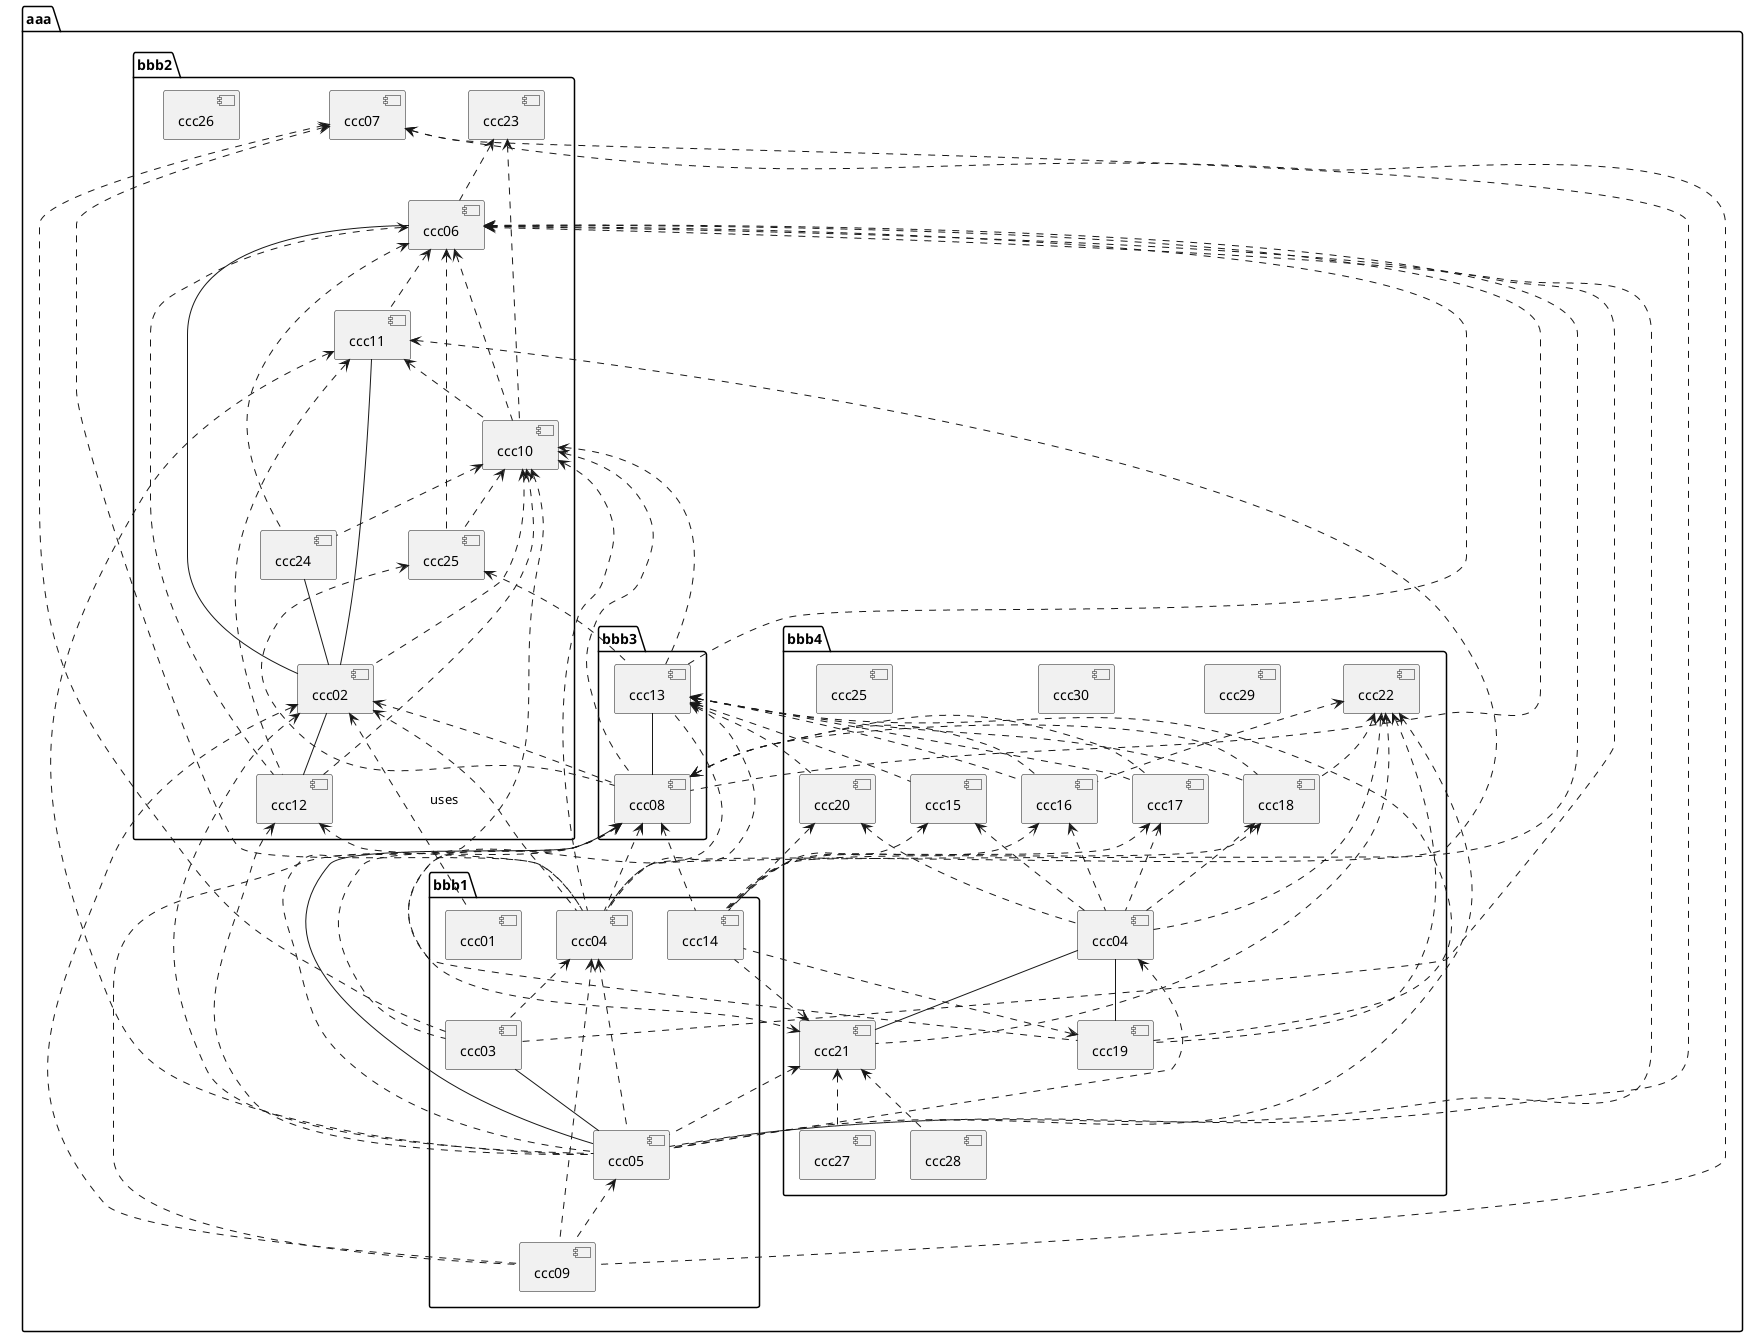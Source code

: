 {
  "sha1": "lq9fvgy92sfry5szu41zc1x9cf5kcd9",
  "insertion": {
    "when": "2024-06-03T18:59:34.422Z",
    "user": "plantuml@gmail.com"
  }
}
@startuml
set separator .
component aaa.bbb1.ccc01
component aaa.bbb2.ccc02
component aaa.bbb1.ccc03
component aaa.bbb1.ccc04
component aaa.bbb1.ccc05
component aaa.bbb2.ccc06
component aaa.bbb2.ccc07
component aaa.bbb3.ccc08
component aaa.bbb1.ccc09
component aaa.bbb2.ccc10
component aaa.bbb2.ccc11
component aaa.bbb2.ccc12
component aaa.bbb3.ccc13
component aaa.bbb1.ccc14
component aaa.bbb4.ccc15
component aaa.bbb4.ccc16
component aaa.bbb4.ccc17
component aaa.bbb4.ccc18
component aaa.bbb4.ccc19
component aaa.bbb4.ccc20
component aaa.bbb4.ccc21
component aaa.bbb4.ccc22
component aaa.bbb4.ccc04
component aaa.bbb2.ccc23
component aaa.bbb2.ccc24
component aaa.bbb2.ccc25
component aaa.bbb2.ccc02
component aaa.bbb2.ccc26
component aaa.bbb4.ccc27
component aaa.bbb4.ccc28
component aaa.bbb4.ccc29
component aaa.bbb4.ccc30
component aaa.bbb4.ccc25
aaa.bbb1.ccc03 -- aaa.bbb1.ccc05
aaa.bbb1.ccc05 -- aaa.bbb3.ccc08
aaa.bbb2.ccc06 -- aaa.bbb2.ccc02
aaa.bbb2.ccc24 -- aaa.bbb2.ccc02
aaa.bbb2.ccc11 -- aaa.bbb2.ccc02
aaa.bbb2.ccc02 -- aaa.bbb2.ccc12
aaa.bbb4.ccc04 -- aaa.bbb4.ccc19
aaa.bbb4.ccc04 -- aaa.bbb4.ccc21
aaa.bbb3.ccc13 -- aaa.bbb3.ccc08
aaa.bbb2.ccc02 <.. aaa.bbb1.ccc01 : uses
aaa.bbb1.ccc04 <.. aaa.bbb1.ccc03
aaa.bbb2.ccc06 <.. aaa.bbb1.ccc03
aaa.bbb2.ccc07 <.. aaa.bbb1.ccc03
aaa.bbb3.ccc08 <.. aaa.bbb1.ccc03
aaa.bbb1.ccc04 <.. aaa.bbb1.ccc09
aaa.bbb1.ccc04 <.. aaa.bbb1.ccc05
aaa.bbb2.ccc10 <.. aaa.bbb1.ccc04
aaa.bbb2.ccc06 <.. aaa.bbb1.ccc04
aaa.bbb2.ccc11 <.. aaa.bbb1.ccc04
aaa.bbb2.ccc02 <.. aaa.bbb1.ccc04
aaa.bbb2.ccc12 <.. aaa.bbb1.ccc04
aaa.bbb2.ccc07 <.. aaa.bbb1.ccc04
aaa.bbb3.ccc13 <.. aaa.bbb1.ccc04
aaa.bbb3.ccc08 <.. aaa.bbb1.ccc04
aaa.bbb1.ccc05 <.. aaa.bbb1.ccc09
aaa.bbb2.ccc02 <.. aaa.bbb1.ccc09
aaa.bbb2.ccc07 <.. aaa.bbb1.ccc09
aaa.bbb3.ccc08 <.. aaa.bbb1.ccc09
aaa.bbb4.ccc15 <.. aaa.bbb1.ccc14
aaa.bbb4.ccc16 <.. aaa.bbb1.ccc14
aaa.bbb4.ccc17 <.. aaa.bbb1.ccc14
aaa.bbb4.ccc18 <.. aaa.bbb1.ccc14
aaa.bbb4.ccc19 <.. aaa.bbb1.ccc14
aaa.bbb4.ccc20 <.. aaa.bbb1.ccc14
aaa.bbb4.ccc21 <.. aaa.bbb1.ccc14
aaa.bbb3.ccc08 <.. aaa.bbb1.ccc14
aaa.bbb2.ccc10 <.. aaa.bbb1.ccc05
aaa.bbb2.ccc06 <.. aaa.bbb1.ccc05
aaa.bbb2.ccc11 <.. aaa.bbb1.ccc05
aaa.bbb2.ccc02 <.. aaa.bbb1.ccc05
aaa.bbb2.ccc12 <.. aaa.bbb1.ccc05
aaa.bbb2.ccc07 <.. aaa.bbb1.ccc05
aaa.bbb4.ccc22 <.. aaa.bbb1.ccc05
aaa.bbb4.ccc04 <.. aaa.bbb1.ccc05
aaa.bbb4.ccc21 <.. aaa.bbb1.ccc05
aaa.bbb2.ccc06 <.. aaa.bbb2.ccc10
aaa.bbb2.ccc23 <.. aaa.bbb2.ccc10
aaa.bbb2.ccc10 <.. aaa.bbb2.ccc24
aaa.bbb2.ccc11 <.. aaa.bbb2.ccc10
aaa.bbb2.ccc10 <.. aaa.bbb2.ccc02
aaa.bbb2.ccc10 <.. aaa.bbb2.ccc12
aaa.bbb2.ccc10 <.. aaa.bbb2.ccc25
aaa.bbb2.ccc10 <.. aaa.bbb3.ccc13
aaa.bbb2.ccc10 <.. aaa.bbb3.ccc08
aaa.bbb2.ccc23 <.. aaa.bbb2.ccc06
aaa.bbb2.ccc06 <.. aaa.bbb2.ccc24
aaa.bbb2.ccc06 <.. aaa.bbb2.ccc11
aaa.bbb2.ccc06 <.. aaa.bbb2.ccc12
aaa.bbb2.ccc06 <.. aaa.bbb2.ccc25
aaa.bbb2.ccc06 <.. aaa.bbb3.ccc13
aaa.bbb2.ccc06 <.. aaa.bbb3.ccc08
aaa.bbb2.ccc11 <.. aaa.bbb2.ccc12
aaa.bbb2.ccc02 <.. aaa.bbb3.ccc08
aaa.bbb2.ccc25 <.. aaa.bbb3.ccc13
aaa.bbb2.ccc25 <.. aaa.bbb3.ccc08
aaa.bbb4.ccc21 <.. aaa.bbb4.ccc27
aaa.bbb4.ccc15 <.. aaa.bbb4.ccc04
aaa.bbb3.ccc13 <.. aaa.bbb4.ccc15
aaa.bbb4.ccc22 <.. aaa.bbb4.ccc04
aaa.bbb4.ccc22 <.. aaa.bbb4.ccc16
aaa.bbb4.ccc22 <.. aaa.bbb4.ccc18
aaa.bbb4.ccc22 <.. aaa.bbb4.ccc19
aaa.bbb4.ccc22 <.. aaa.bbb4.ccc21
aaa.bbb4.ccc16 <.. aaa.bbb4.ccc04
aaa.bbb4.ccc17 <.. aaa.bbb4.ccc04
aaa.bbb4.ccc18 <.. aaa.bbb4.ccc04
aaa.bbb4.ccc20 <.. aaa.bbb4.ccc04
aaa.bbb4.ccc21 <.. aaa.bbb4.ccc28
aaa.bbb3.ccc13 <.. aaa.bbb4.ccc16
aaa.bbb3.ccc08 <.. aaa.bbb4.ccc16
aaa.bbb3.ccc13 <.. aaa.bbb4.ccc17
aaa.bbb3.ccc08 <.. aaa.bbb4.ccc17
aaa.bbb3.ccc13 <.. aaa.bbb4.ccc18
aaa.bbb3.ccc08 <.. aaa.bbb4.ccc18
aaa.bbb3.ccc13 <.. aaa.bbb4.ccc19
aaa.bbb3.ccc08 <.. aaa.bbb4.ccc19
aaa.bbb3.ccc13 <.. aaa.bbb4.ccc20
aaa.bbb4.ccc21 <.. aaa.bbb3.ccc13
@enduml
